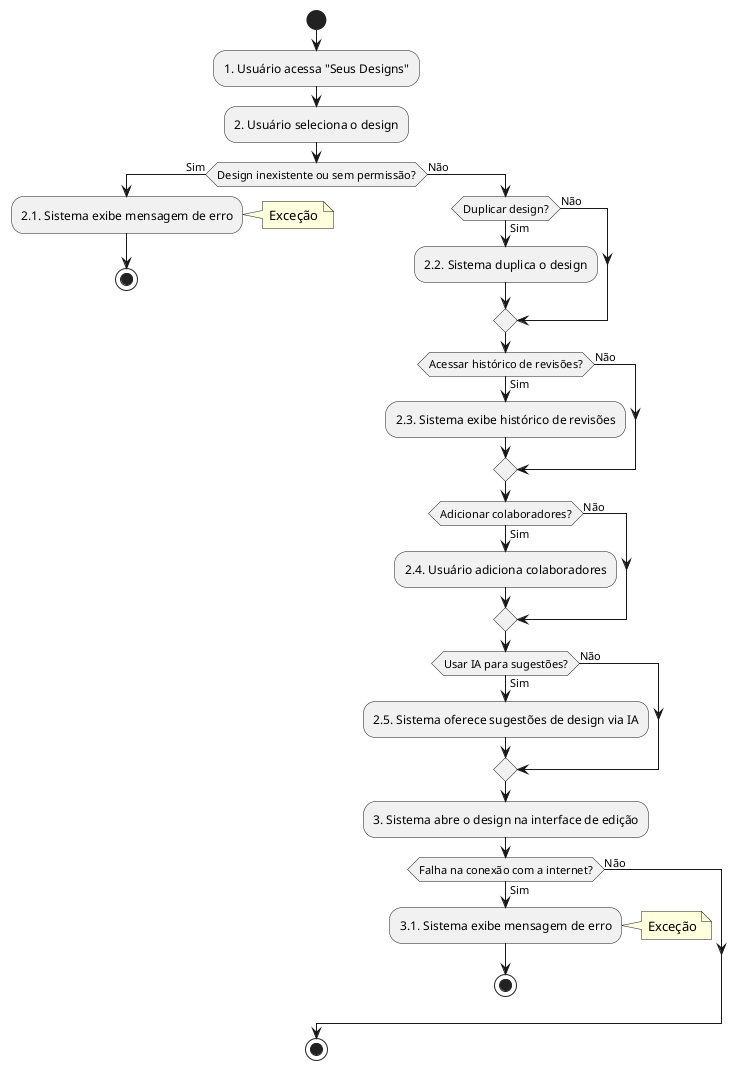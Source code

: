 @startuml
start
:1. Usuário acessa "Seus Designs";
:2. Usuário seleciona o design;

if (Design inexistente ou sem permissão?) then (Sim)
  :2.1. Sistema exibe mensagem de erro;
  note right: Exceção
  stop
else (Não)
  if (Duplicar design?) then (Sim)
    :2.2. Sistema duplica o design;
  else (Não)
  endif

  if (Acessar histórico de revisões?) then (Sim)
    :2.3. Sistema exibe histórico de revisões;
  else (Não)
  endif

  if (Adicionar colaboradores?) then (Sim)
    :2.4. Usuário adiciona colaboradores;
  else (Não)
  endif

  if (Usar IA para sugestões?) then (Sim)
    :2.5. Sistema oferece sugestões de design via IA;
  else (Não)
  endif

  :3. Sistema abre o design na interface de edição;

  if (Falha na conexão com a internet?) then (Sim)
    :3.1. Sistema exibe mensagem de erro;
    note right: Exceção
    stop
  else (Não)
  endif
endif
stop
@enduml
